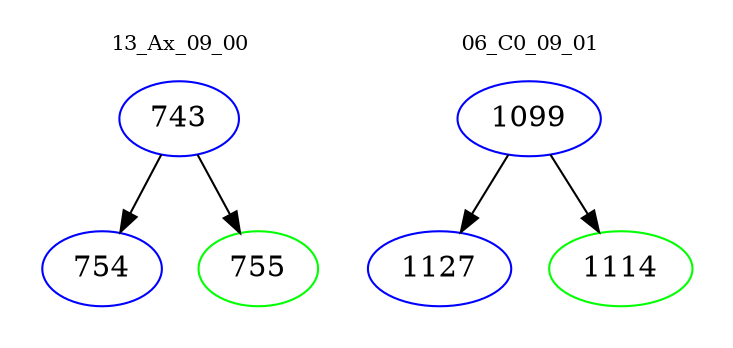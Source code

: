 digraph{
subgraph cluster_0 {
color = white
label = "13_Ax_09_00";
fontsize=10;
T0_743 [label="743", color="blue"]
T0_743 -> T0_754 [color="black"]
T0_754 [label="754", color="blue"]
T0_743 -> T0_755 [color="black"]
T0_755 [label="755", color="green"]
}
subgraph cluster_1 {
color = white
label = "06_C0_09_01";
fontsize=10;
T1_1099 [label="1099", color="blue"]
T1_1099 -> T1_1127 [color="black"]
T1_1127 [label="1127", color="blue"]
T1_1099 -> T1_1114 [color="black"]
T1_1114 [label="1114", color="green"]
}
}

